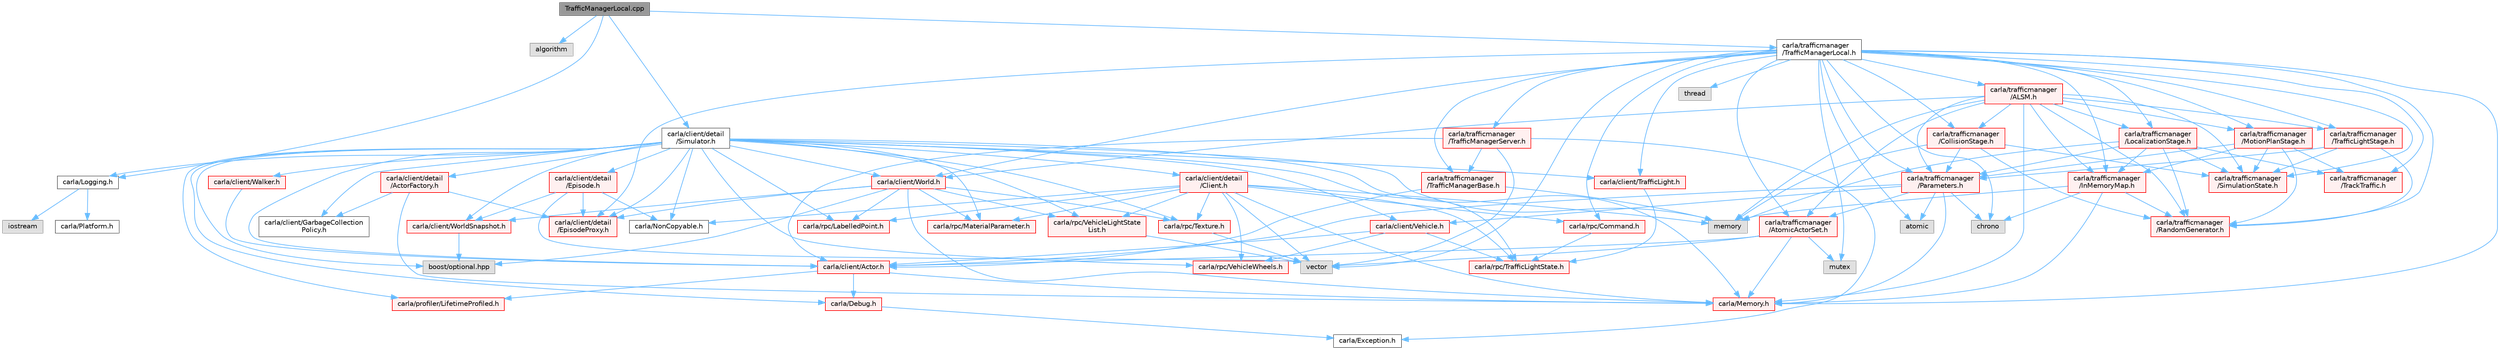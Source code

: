 digraph "TrafficManagerLocal.cpp"
{
 // INTERACTIVE_SVG=YES
 // LATEX_PDF_SIZE
  bgcolor="transparent";
  edge [fontname=Helvetica,fontsize=10,labelfontname=Helvetica,labelfontsize=10];
  node [fontname=Helvetica,fontsize=10,shape=box,height=0.2,width=0.4];
  Node1 [id="Node000001",label="TrafficManagerLocal.cpp",height=0.2,width=0.4,color="gray40", fillcolor="grey60", style="filled", fontcolor="black",tooltip=" "];
  Node1 -> Node2 [id="edge1_Node000001_Node000002",color="steelblue1",style="solid",tooltip=" "];
  Node2 [id="Node000002",label="algorithm",height=0.2,width=0.4,color="grey60", fillcolor="#E0E0E0", style="filled",tooltip=" "];
  Node1 -> Node3 [id="edge2_Node000001_Node000003",color="steelblue1",style="solid",tooltip=" "];
  Node3 [id="Node000003",label="carla/Logging.h",height=0.2,width=0.4,color="grey40", fillcolor="white", style="filled",URL="$de/d87/Logging_8h.html",tooltip=" "];
  Node3 -> Node4 [id="edge3_Node000003_Node000004",color="steelblue1",style="solid",tooltip=" "];
  Node4 [id="Node000004",label="carla/Platform.h",height=0.2,width=0.4,color="grey40", fillcolor="white", style="filled",URL="$d9/dd0/Platform_8h.html",tooltip=" "];
  Node3 -> Node5 [id="edge4_Node000003_Node000005",color="steelblue1",style="solid",tooltip=" "];
  Node5 [id="Node000005",label="iostream",height=0.2,width=0.4,color="grey60", fillcolor="#E0E0E0", style="filled",tooltip=" "];
  Node1 -> Node6 [id="edge5_Node000001_Node000006",color="steelblue1",style="solid",tooltip=" "];
  Node6 [id="Node000006",label="carla/client/detail\l/Simulator.h",height=0.2,width=0.4,color="grey40", fillcolor="white", style="filled",URL="$d6/d4a/Simulator_8h.html",tooltip=" "];
  Node6 -> Node7 [id="edge6_Node000006_Node000007",color="steelblue1",style="solid",tooltip=" "];
  Node7 [id="Node000007",label="carla/Debug.h",height=0.2,width=0.4,color="red", fillcolor="#FFF0F0", style="filled",URL="$d4/deb/Debug_8h.html",tooltip=" "];
  Node7 -> Node8 [id="edge7_Node000007_Node000008",color="steelblue1",style="solid",tooltip=" "];
  Node8 [id="Node000008",label="carla/Exception.h",height=0.2,width=0.4,color="grey40", fillcolor="white", style="filled",URL="$d8/d8a/Exception_8h.html",tooltip=" "];
  Node6 -> Node3 [id="edge8_Node000006_Node000003",color="steelblue1",style="solid",tooltip=" "];
  Node6 -> Node11 [id="edge9_Node000006_Node000011",color="steelblue1",style="solid",tooltip=" "];
  Node11 [id="Node000011",label="carla/Memory.h",height=0.2,width=0.4,color="red", fillcolor="#FFF0F0", style="filled",URL="$de/d5c/Memory_8h.html",tooltip=" "];
  Node6 -> Node16 [id="edge10_Node000006_Node000016",color="steelblue1",style="solid",tooltip=" "];
  Node16 [id="Node000016",label="carla/NonCopyable.h",height=0.2,width=0.4,color="grey40", fillcolor="white", style="filled",URL="$d4/dd8/LibCarla_2source_2carla_2NonCopyable_8h.html",tooltip=" "];
  Node6 -> Node17 [id="edge11_Node000006_Node000017",color="steelblue1",style="solid",tooltip=" "];
  Node17 [id="Node000017",label="carla/client/Actor.h",height=0.2,width=0.4,color="red", fillcolor="#FFF0F0", style="filled",URL="$da/d48/client_2Actor_8h.html",tooltip=" "];
  Node17 -> Node7 [id="edge12_Node000017_Node000007",color="steelblue1",style="solid",tooltip=" "];
  Node17 -> Node11 [id="edge13_Node000017_Node000011",color="steelblue1",style="solid",tooltip=" "];
  Node17 -> Node174 [id="edge14_Node000017_Node000174",color="steelblue1",style="solid",tooltip=" "];
  Node174 [id="Node000174",label="carla/profiler/LifetimeProfiled.h",height=0.2,width=0.4,color="red", fillcolor="#FFF0F0", style="filled",URL="$d9/dc4/LifetimeProfiled_8h.html",tooltip=" "];
  Node6 -> Node175 [id="edge15_Node000006_Node000175",color="steelblue1",style="solid",tooltip=" "];
  Node175 [id="Node000175",label="carla/client/GarbageCollection\lPolicy.h",height=0.2,width=0.4,color="grey40", fillcolor="white", style="filled",URL="$d7/dc8/GarbageCollectionPolicy_8h.html",tooltip=" "];
  Node6 -> Node176 [id="edge16_Node000006_Node000176",color="steelblue1",style="solid",tooltip=" "];
  Node176 [id="Node000176",label="carla/client/TrafficLight.h",height=0.2,width=0.4,color="red", fillcolor="#FFF0F0", style="filled",URL="$d5/d9e/TrafficLight_8h.html",tooltip=" "];
  Node176 -> Node104 [id="edge17_Node000176_Node000104",color="steelblue1",style="solid",tooltip=" "];
  Node104 [id="Node000104",label="carla/rpc/TrafficLightState.h",height=0.2,width=0.4,color="red", fillcolor="#FFF0F0", style="filled",URL="$d1/d16/LibCarla_2source_2carla_2rpc_2TrafficLightState_8h.html",tooltip=" "];
  Node6 -> Node196 [id="edge18_Node000006_Node000196",color="steelblue1",style="solid",tooltip=" "];
  Node196 [id="Node000196",label="carla/client/Vehicle.h",height=0.2,width=0.4,color="red", fillcolor="#FFF0F0", style="filled",URL="$d9/d18/Vehicle_8h.html",tooltip=" "];
  Node196 -> Node17 [id="edge19_Node000196_Node000017",color="steelblue1",style="solid",tooltip=" "];
  Node196 -> Node104 [id="edge20_Node000196_Node000104",color="steelblue1",style="solid",tooltip=" "];
  Node196 -> Node206 [id="edge21_Node000196_Node000206",color="steelblue1",style="solid",tooltip=" "];
  Node206 [id="Node000206",label="carla/rpc/VehicleWheels.h",height=0.2,width=0.4,color="red", fillcolor="#FFF0F0", style="filled",URL="$d2/d02/VehicleWheels_8h.html",tooltip=" "];
  Node6 -> Node213 [id="edge22_Node000006_Node000213",color="steelblue1",style="solid",tooltip=" "];
  Node213 [id="Node000213",label="carla/client/Walker.h",height=0.2,width=0.4,color="red", fillcolor="#FFF0F0", style="filled",URL="$d5/d10/Walker_8h.html",tooltip=" "];
  Node213 -> Node17 [id="edge23_Node000213_Node000017",color="steelblue1",style="solid",tooltip=" "];
  Node6 -> Node19 [id="edge24_Node000006_Node000019",color="steelblue1",style="solid",tooltip=" "];
  Node19 [id="Node000019",label="carla/client/World.h",height=0.2,width=0.4,color="red", fillcolor="#FFF0F0", style="filled",URL="$dd/d5b/World_8h.html",tooltip=" "];
  Node19 -> Node11 [id="edge25_Node000019_Node000011",color="steelblue1",style="solid",tooltip=" "];
  Node19 -> Node98 [id="edge26_Node000019_Node000098",color="steelblue1",style="solid",tooltip=" "];
  Node98 [id="Node000098",label="carla/client/WorldSnapshot.h",height=0.2,width=0.4,color="red", fillcolor="#FFF0F0", style="filled",URL="$df/d11/WorldSnapshot_8h.html",tooltip=" "];
  Node98 -> Node82 [id="edge27_Node000098_Node000082",color="steelblue1",style="solid",tooltip=" "];
  Node82 [id="Node000082",label="boost/optional.hpp",height=0.2,width=0.4,color="grey60", fillcolor="#E0E0E0", style="filled",tooltip=" "];
  Node19 -> Node24 [id="edge28_Node000019_Node000024",color="steelblue1",style="solid",tooltip=" "];
  Node24 [id="Node000024",label="carla/client/detail\l/EpisodeProxy.h",height=0.2,width=0.4,color="red", fillcolor="#FFF0F0", style="filled",URL="$dc/dc2/EpisodeProxy_8h.html",tooltip=" "];
  Node19 -> Node153 [id="edge29_Node000019_Node000153",color="steelblue1",style="solid",tooltip=" "];
  Node153 [id="Node000153",label="carla/rpc/LabelledPoint.h",height=0.2,width=0.4,color="red", fillcolor="#FFF0F0", style="filled",URL="$d2/dd4/LabelledPoint_8h.html",tooltip=" "];
  Node19 -> Node166 [id="edge30_Node000019_Node000166",color="steelblue1",style="solid",tooltip=" "];
  Node166 [id="Node000166",label="carla/rpc/VehicleLightState\lList.h",height=0.2,width=0.4,color="red", fillcolor="#FFF0F0", style="filled",URL="$d8/d09/VehicleLightStateList_8h.html",tooltip=" "];
  Node166 -> Node67 [id="edge31_Node000166_Node000067",color="steelblue1",style="solid",tooltip=" "];
  Node67 [id="Node000067",label="vector",height=0.2,width=0.4,color="grey60", fillcolor="#E0E0E0", style="filled",tooltip=" "];
  Node19 -> Node170 [id="edge32_Node000019_Node000170",color="steelblue1",style="solid",tooltip=" "];
  Node170 [id="Node000170",label="carla/rpc/Texture.h",height=0.2,width=0.4,color="red", fillcolor="#FFF0F0", style="filled",URL="$d9/dbf/Texture_8h.html",tooltip=" "];
  Node170 -> Node67 [id="edge33_Node000170_Node000067",color="steelblue1",style="solid",tooltip=" "];
  Node19 -> Node171 [id="edge34_Node000019_Node000171",color="steelblue1",style="solid",tooltip=" "];
  Node171 [id="Node000171",label="carla/rpc/MaterialParameter.h",height=0.2,width=0.4,color="red", fillcolor="#FFF0F0", style="filled",URL="$d7/d10/MaterialParameter_8h.html",tooltip=" "];
  Node19 -> Node82 [id="edge35_Node000019_Node000082",color="steelblue1",style="solid",tooltip=" "];
  Node6 -> Node98 [id="edge36_Node000006_Node000098",color="steelblue1",style="solid",tooltip=" "];
  Node6 -> Node222 [id="edge37_Node000006_Node000222",color="steelblue1",style="solid",tooltip=" "];
  Node222 [id="Node000222",label="carla/client/detail\l/ActorFactory.h",height=0.2,width=0.4,color="red", fillcolor="#FFF0F0", style="filled",URL="$d7/dae/ActorFactory_8h.html",tooltip=" "];
  Node222 -> Node11 [id="edge38_Node000222_Node000011",color="steelblue1",style="solid",tooltip=" "];
  Node222 -> Node175 [id="edge39_Node000222_Node000175",color="steelblue1",style="solid",tooltip=" "];
  Node222 -> Node24 [id="edge40_Node000222_Node000024",color="steelblue1",style="solid",tooltip=" "];
  Node6 -> Node223 [id="edge41_Node000006_Node000223",color="steelblue1",style="solid",tooltip=" "];
  Node223 [id="Node000223",label="carla/client/detail\l/Client.h",height=0.2,width=0.4,color="red", fillcolor="#FFF0F0", style="filled",URL="$df/d8b/client_2detail_2Client_8h.html",tooltip=" "];
  Node223 -> Node11 [id="edge42_Node000223_Node000011",color="steelblue1",style="solid",tooltip=" "];
  Node223 -> Node16 [id="edge43_Node000223_Node000016",color="steelblue1",style="solid",tooltip=" "];
  Node223 -> Node225 [id="edge44_Node000223_Node000225",color="steelblue1",style="solid",tooltip=" "];
  Node225 [id="Node000225",label="carla/rpc/Command.h",height=0.2,width=0.4,color="red", fillcolor="#FFF0F0", style="filled",URL="$d1/d55/Command_8h.html",tooltip=" "];
  Node225 -> Node104 [id="edge45_Node000225_Node000104",color="steelblue1",style="solid",tooltip=" "];
  Node223 -> Node153 [id="edge46_Node000223_Node000153",color="steelblue1",style="solid",tooltip=" "];
  Node223 -> Node104 [id="edge47_Node000223_Node000104",color="steelblue1",style="solid",tooltip=" "];
  Node223 -> Node166 [id="edge48_Node000223_Node000166",color="steelblue1",style="solid",tooltip=" "];
  Node223 -> Node206 [id="edge49_Node000223_Node000206",color="steelblue1",style="solid",tooltip=" "];
  Node223 -> Node170 [id="edge50_Node000223_Node000170",color="steelblue1",style="solid",tooltip=" "];
  Node223 -> Node171 [id="edge51_Node000223_Node000171",color="steelblue1",style="solid",tooltip=" "];
  Node223 -> Node26 [id="edge52_Node000223_Node000026",color="steelblue1",style="solid",tooltip=" "];
  Node26 [id="Node000026",label="memory",height=0.2,width=0.4,color="grey60", fillcolor="#E0E0E0", style="filled",tooltip=" "];
  Node223 -> Node67 [id="edge53_Node000223_Node000067",color="steelblue1",style="solid",tooltip=" "];
  Node6 -> Node92 [id="edge54_Node000006_Node000092",color="steelblue1",style="solid",tooltip=" "];
  Node92 [id="Node000092",label="carla/client/detail\l/Episode.h",height=0.2,width=0.4,color="red", fillcolor="#FFF0F0", style="filled",URL="$d9/d9e/Episode_8h.html",tooltip=" "];
  Node92 -> Node16 [id="edge55_Node000092_Node000016",color="steelblue1",style="solid",tooltip=" "];
  Node92 -> Node98 [id="edge56_Node000092_Node000098",color="steelblue1",style="solid",tooltip=" "];
  Node92 -> Node24 [id="edge57_Node000092_Node000024",color="steelblue1",style="solid",tooltip=" "];
  Node92 -> Node67 [id="edge58_Node000092_Node000067",color="steelblue1",style="solid",tooltip=" "];
  Node6 -> Node24 [id="edge59_Node000006_Node000024",color="steelblue1",style="solid",tooltip=" "];
  Node6 -> Node174 [id="edge60_Node000006_Node000174",color="steelblue1",style="solid",tooltip=" "];
  Node6 -> Node104 [id="edge61_Node000006_Node000104",color="steelblue1",style="solid",tooltip=" "];
  Node6 -> Node166 [id="edge62_Node000006_Node000166",color="steelblue1",style="solid",tooltip=" "];
  Node6 -> Node153 [id="edge63_Node000006_Node000153",color="steelblue1",style="solid",tooltip=" "];
  Node6 -> Node206 [id="edge64_Node000006_Node000206",color="steelblue1",style="solid",tooltip=" "];
  Node6 -> Node170 [id="edge65_Node000006_Node000170",color="steelblue1",style="solid",tooltip=" "];
  Node6 -> Node171 [id="edge66_Node000006_Node000171",color="steelblue1",style="solid",tooltip=" "];
  Node6 -> Node82 [id="edge67_Node000006_Node000082",color="steelblue1",style="solid",tooltip=" "];
  Node6 -> Node26 [id="edge68_Node000006_Node000026",color="steelblue1",style="solid",tooltip=" "];
  Node1 -> Node228 [id="edge69_Node000001_Node000228",color="steelblue1",style="solid",tooltip=" "];
  Node228 [id="Node000228",label="carla/trafficmanager\l/TrafficManagerLocal.h",height=0.2,width=0.4,color="grey40", fillcolor="white", style="filled",URL="$db/ddf/TrafficManagerLocal_8h.html",tooltip=" "];
  Node228 -> Node140 [id="edge70_Node000228_Node000140",color="steelblue1",style="solid",tooltip=" "];
  Node140 [id="Node000140",label="atomic",height=0.2,width=0.4,color="grey60", fillcolor="#E0E0E0", style="filled",tooltip=" "];
  Node228 -> Node22 [id="edge71_Node000228_Node000022",color="steelblue1",style="solid",tooltip=" "];
  Node22 [id="Node000022",label="chrono",height=0.2,width=0.4,color="grey60", fillcolor="#E0E0E0", style="filled",tooltip=" "];
  Node228 -> Node91 [id="edge72_Node000228_Node000091",color="steelblue1",style="solid",tooltip=" "];
  Node91 [id="Node000091",label="mutex",height=0.2,width=0.4,color="grey60", fillcolor="#E0E0E0", style="filled",tooltip=" "];
  Node228 -> Node229 [id="edge73_Node000228_Node000229",color="steelblue1",style="solid",tooltip=" "];
  Node229 [id="Node000229",label="thread",height=0.2,width=0.4,color="grey60", fillcolor="#E0E0E0", style="filled",tooltip=" "];
  Node228 -> Node67 [id="edge74_Node000228_Node000067",color="steelblue1",style="solid",tooltip=" "];
  Node228 -> Node24 [id="edge75_Node000228_Node000024",color="steelblue1",style="solid",tooltip=" "];
  Node228 -> Node176 [id="edge76_Node000228_Node000176",color="steelblue1",style="solid",tooltip=" "];
  Node228 -> Node19 [id="edge77_Node000228_Node000019",color="steelblue1",style="solid",tooltip=" "];
  Node228 -> Node11 [id="edge78_Node000228_Node000011",color="steelblue1",style="solid",tooltip=" "];
  Node228 -> Node225 [id="edge79_Node000228_Node000225",color="steelblue1",style="solid",tooltip=" "];
  Node228 -> Node230 [id="edge80_Node000228_Node000230",color="steelblue1",style="solid",tooltip=" "];
  Node230 [id="Node000230",label="carla/trafficmanager\l/AtomicActorSet.h",height=0.2,width=0.4,color="red", fillcolor="#FFF0F0", style="filled",URL="$dd/dfa/AtomicActorSet_8h.html",tooltip=" "];
  Node230 -> Node91 [id="edge81_Node000230_Node000091",color="steelblue1",style="solid",tooltip=" "];
  Node230 -> Node67 [id="edge82_Node000230_Node000067",color="steelblue1",style="solid",tooltip=" "];
  Node230 -> Node17 [id="edge83_Node000230_Node000017",color="steelblue1",style="solid",tooltip=" "];
  Node230 -> Node11 [id="edge84_Node000230_Node000011",color="steelblue1",style="solid",tooltip=" "];
  Node228 -> Node231 [id="edge85_Node000228_Node000231",color="steelblue1",style="solid",tooltip=" "];
  Node231 [id="Node000231",label="carla/trafficmanager\l/InMemoryMap.h",height=0.2,width=0.4,color="red", fillcolor="#FFF0F0", style="filled",URL="$d3/d89/InMemoryMap_8h.html",tooltip=" "];
  Node231 -> Node22 [id="edge86_Node000231_Node000022",color="steelblue1",style="solid",tooltip=" "];
  Node231 -> Node26 [id="edge87_Node000231_Node000026",color="steelblue1",style="solid",tooltip=" "];
  Node231 -> Node11 [id="edge88_Node000231_Node000011",color="steelblue1",style="solid",tooltip=" "];
  Node231 -> Node232 [id="edge89_Node000231_Node000232",color="steelblue1",style="solid",tooltip=" "];
  Node232 [id="Node000232",label="carla/trafficmanager\l/RandomGenerator.h",height=0.2,width=0.4,color="red", fillcolor="#FFF0F0", style="filled",URL="$db/d7f/RandomGenerator_8h.html",tooltip=" "];
  Node228 -> Node236 [id="edge90_Node000228_Node000236",color="steelblue1",style="solid",tooltip=" "];
  Node236 [id="Node000236",label="carla/trafficmanager\l/Parameters.h",height=0.2,width=0.4,color="red", fillcolor="#FFF0F0", style="filled",URL="$d9/dd7/Parameters_8h.html",tooltip=" "];
  Node236 -> Node140 [id="edge91_Node000236_Node000140",color="steelblue1",style="solid",tooltip=" "];
  Node236 -> Node22 [id="edge92_Node000236_Node000022",color="steelblue1",style="solid",tooltip=" "];
  Node236 -> Node17 [id="edge93_Node000236_Node000017",color="steelblue1",style="solid",tooltip=" "];
  Node236 -> Node196 [id="edge94_Node000236_Node000196",color="steelblue1",style="solid",tooltip=" "];
  Node236 -> Node11 [id="edge95_Node000236_Node000011",color="steelblue1",style="solid",tooltip=" "];
  Node236 -> Node230 [id="edge96_Node000236_Node000230",color="steelblue1",style="solid",tooltip=" "];
  Node228 -> Node232 [id="edge97_Node000228_Node000232",color="steelblue1",style="solid",tooltip=" "];
  Node228 -> Node238 [id="edge98_Node000228_Node000238",color="steelblue1",style="solid",tooltip=" "];
  Node238 [id="Node000238",label="carla/trafficmanager\l/SimulationState.h",height=0.2,width=0.4,color="red", fillcolor="#FFF0F0", style="filled",URL="$d5/d3b/SimulationState_8h.html",tooltip=" "];
  Node228 -> Node241 [id="edge99_Node000228_Node000241",color="steelblue1",style="solid",tooltip=" "];
  Node241 [id="Node000241",label="carla/trafficmanager\l/TrackTraffic.h",height=0.2,width=0.4,color="red", fillcolor="#FFF0F0", style="filled",URL="$db/d67/TrackTraffic_8h.html",tooltip=" "];
  Node228 -> Node210 [id="edge100_Node000228_Node000210",color="steelblue1",style="solid",tooltip=" "];
  Node210 [id="Node000210",label="carla/trafficmanager\l/TrafficManagerBase.h",height=0.2,width=0.4,color="red", fillcolor="#FFF0F0", style="filled",URL="$d0/d55/TrafficManagerBase_8h.html",tooltip=" "];
  Node210 -> Node26 [id="edge101_Node000210_Node000026",color="steelblue1",style="solid",tooltip=" "];
  Node210 -> Node17 [id="edge102_Node000210_Node000017",color="steelblue1",style="solid",tooltip=" "];
  Node228 -> Node242 [id="edge103_Node000228_Node000242",color="steelblue1",style="solid",tooltip=" "];
  Node242 [id="Node000242",label="carla/trafficmanager\l/TrafficManagerServer.h",height=0.2,width=0.4,color="red", fillcolor="#FFF0F0", style="filled",URL="$d1/da0/TrafficManagerServer_8h.html",tooltip=" "];
  Node242 -> Node67 [id="edge104_Node000242_Node000067",color="steelblue1",style="solid",tooltip=" "];
  Node242 -> Node8 [id="edge105_Node000242_Node000008",color="steelblue1",style="solid",tooltip=" "];
  Node242 -> Node17 [id="edge106_Node000242_Node000017",color="steelblue1",style="solid",tooltip=" "];
  Node242 -> Node210 [id="edge107_Node000242_Node000210",color="steelblue1",style="solid",tooltip=" "];
  Node228 -> Node251 [id="edge108_Node000228_Node000251",color="steelblue1",style="solid",tooltip=" "];
  Node251 [id="Node000251",label="carla/trafficmanager\l/ALSM.h",height=0.2,width=0.4,color="red", fillcolor="#FFF0F0", style="filled",URL="$dc/d2c/ALSM_8h.html",tooltip=" "];
  Node251 -> Node26 [id="edge109_Node000251_Node000026",color="steelblue1",style="solid",tooltip=" "];
  Node251 -> Node19 [id="edge110_Node000251_Node000019",color="steelblue1",style="solid",tooltip=" "];
  Node251 -> Node11 [id="edge111_Node000251_Node000011",color="steelblue1",style="solid",tooltip=" "];
  Node251 -> Node230 [id="edge112_Node000251_Node000230",color="steelblue1",style="solid",tooltip=" "];
  Node251 -> Node253 [id="edge113_Node000251_Node000253",color="steelblue1",style="solid",tooltip=" "];
  Node253 [id="Node000253",label="carla/trafficmanager\l/CollisionStage.h",height=0.2,width=0.4,color="red", fillcolor="#FFF0F0", style="filled",URL="$da/d67/CollisionStage_8h.html",tooltip=" "];
  Node253 -> Node26 [id="edge114_Node000253_Node000026",color="steelblue1",style="solid",tooltip=" "];
  Node253 -> Node236 [id="edge115_Node000253_Node000236",color="steelblue1",style="solid",tooltip=" "];
  Node253 -> Node232 [id="edge116_Node000253_Node000232",color="steelblue1",style="solid",tooltip=" "];
  Node253 -> Node238 [id="edge117_Node000253_Node000238",color="steelblue1",style="solid",tooltip=" "];
  Node251 -> Node231 [id="edge118_Node000251_Node000231",color="steelblue1",style="solid",tooltip=" "];
  Node251 -> Node258 [id="edge119_Node000251_Node000258",color="steelblue1",style="solid",tooltip=" "];
  Node258 [id="Node000258",label="carla/trafficmanager\l/LocalizationStage.h",height=0.2,width=0.4,color="red", fillcolor="#FFF0F0", style="filled",URL="$d9/df4/LocalizationStage_8h.html",tooltip=" "];
  Node258 -> Node26 [id="edge120_Node000258_Node000026",color="steelblue1",style="solid",tooltip=" "];
  Node258 -> Node231 [id="edge121_Node000258_Node000231",color="steelblue1",style="solid",tooltip=" "];
  Node258 -> Node236 [id="edge122_Node000258_Node000236",color="steelblue1",style="solid",tooltip=" "];
  Node258 -> Node232 [id="edge123_Node000258_Node000232",color="steelblue1",style="solid",tooltip=" "];
  Node258 -> Node241 [id="edge124_Node000258_Node000241",color="steelblue1",style="solid",tooltip=" "];
  Node258 -> Node238 [id="edge125_Node000258_Node000238",color="steelblue1",style="solid",tooltip=" "];
  Node251 -> Node260 [id="edge126_Node000251_Node000260",color="steelblue1",style="solid",tooltip=" "];
  Node260 [id="Node000260",label="carla/trafficmanager\l/MotionPlanStage.h",height=0.2,width=0.4,color="red", fillcolor="#FFF0F0", style="filled",URL="$d3/d00/MotionPlanStage_8h.html",tooltip=" "];
  Node260 -> Node231 [id="edge127_Node000260_Node000231",color="steelblue1",style="solid",tooltip=" "];
  Node260 -> Node236 [id="edge128_Node000260_Node000236",color="steelblue1",style="solid",tooltip=" "];
  Node260 -> Node232 [id="edge129_Node000260_Node000232",color="steelblue1",style="solid",tooltip=" "];
  Node260 -> Node238 [id="edge130_Node000260_Node000238",color="steelblue1",style="solid",tooltip=" "];
  Node260 -> Node241 [id="edge131_Node000260_Node000241",color="steelblue1",style="solid",tooltip=" "];
  Node251 -> Node236 [id="edge132_Node000251_Node000236",color="steelblue1",style="solid",tooltip=" "];
  Node251 -> Node232 [id="edge133_Node000251_Node000232",color="steelblue1",style="solid",tooltip=" "];
  Node251 -> Node238 [id="edge134_Node000251_Node000238",color="steelblue1",style="solid",tooltip=" "];
  Node251 -> Node261 [id="edge135_Node000251_Node000261",color="steelblue1",style="solid",tooltip=" "];
  Node261 [id="Node000261",label="carla/trafficmanager\l/TrafficLightStage.h",height=0.2,width=0.4,color="red", fillcolor="#FFF0F0", style="filled",URL="$d4/d12/TrafficLightStage_8h.html",tooltip=" "];
  Node261 -> Node236 [id="edge136_Node000261_Node000236",color="steelblue1",style="solid",tooltip=" "];
  Node261 -> Node232 [id="edge137_Node000261_Node000232",color="steelblue1",style="solid",tooltip=" "];
  Node261 -> Node238 [id="edge138_Node000261_Node000238",color="steelblue1",style="solid",tooltip=" "];
  Node228 -> Node258 [id="edge139_Node000228_Node000258",color="steelblue1",style="solid",tooltip=" "];
  Node228 -> Node253 [id="edge140_Node000228_Node000253",color="steelblue1",style="solid",tooltip=" "];
  Node228 -> Node261 [id="edge141_Node000228_Node000261",color="steelblue1",style="solid",tooltip=" "];
  Node228 -> Node260 [id="edge142_Node000228_Node000260",color="steelblue1",style="solid",tooltip=" "];
}
